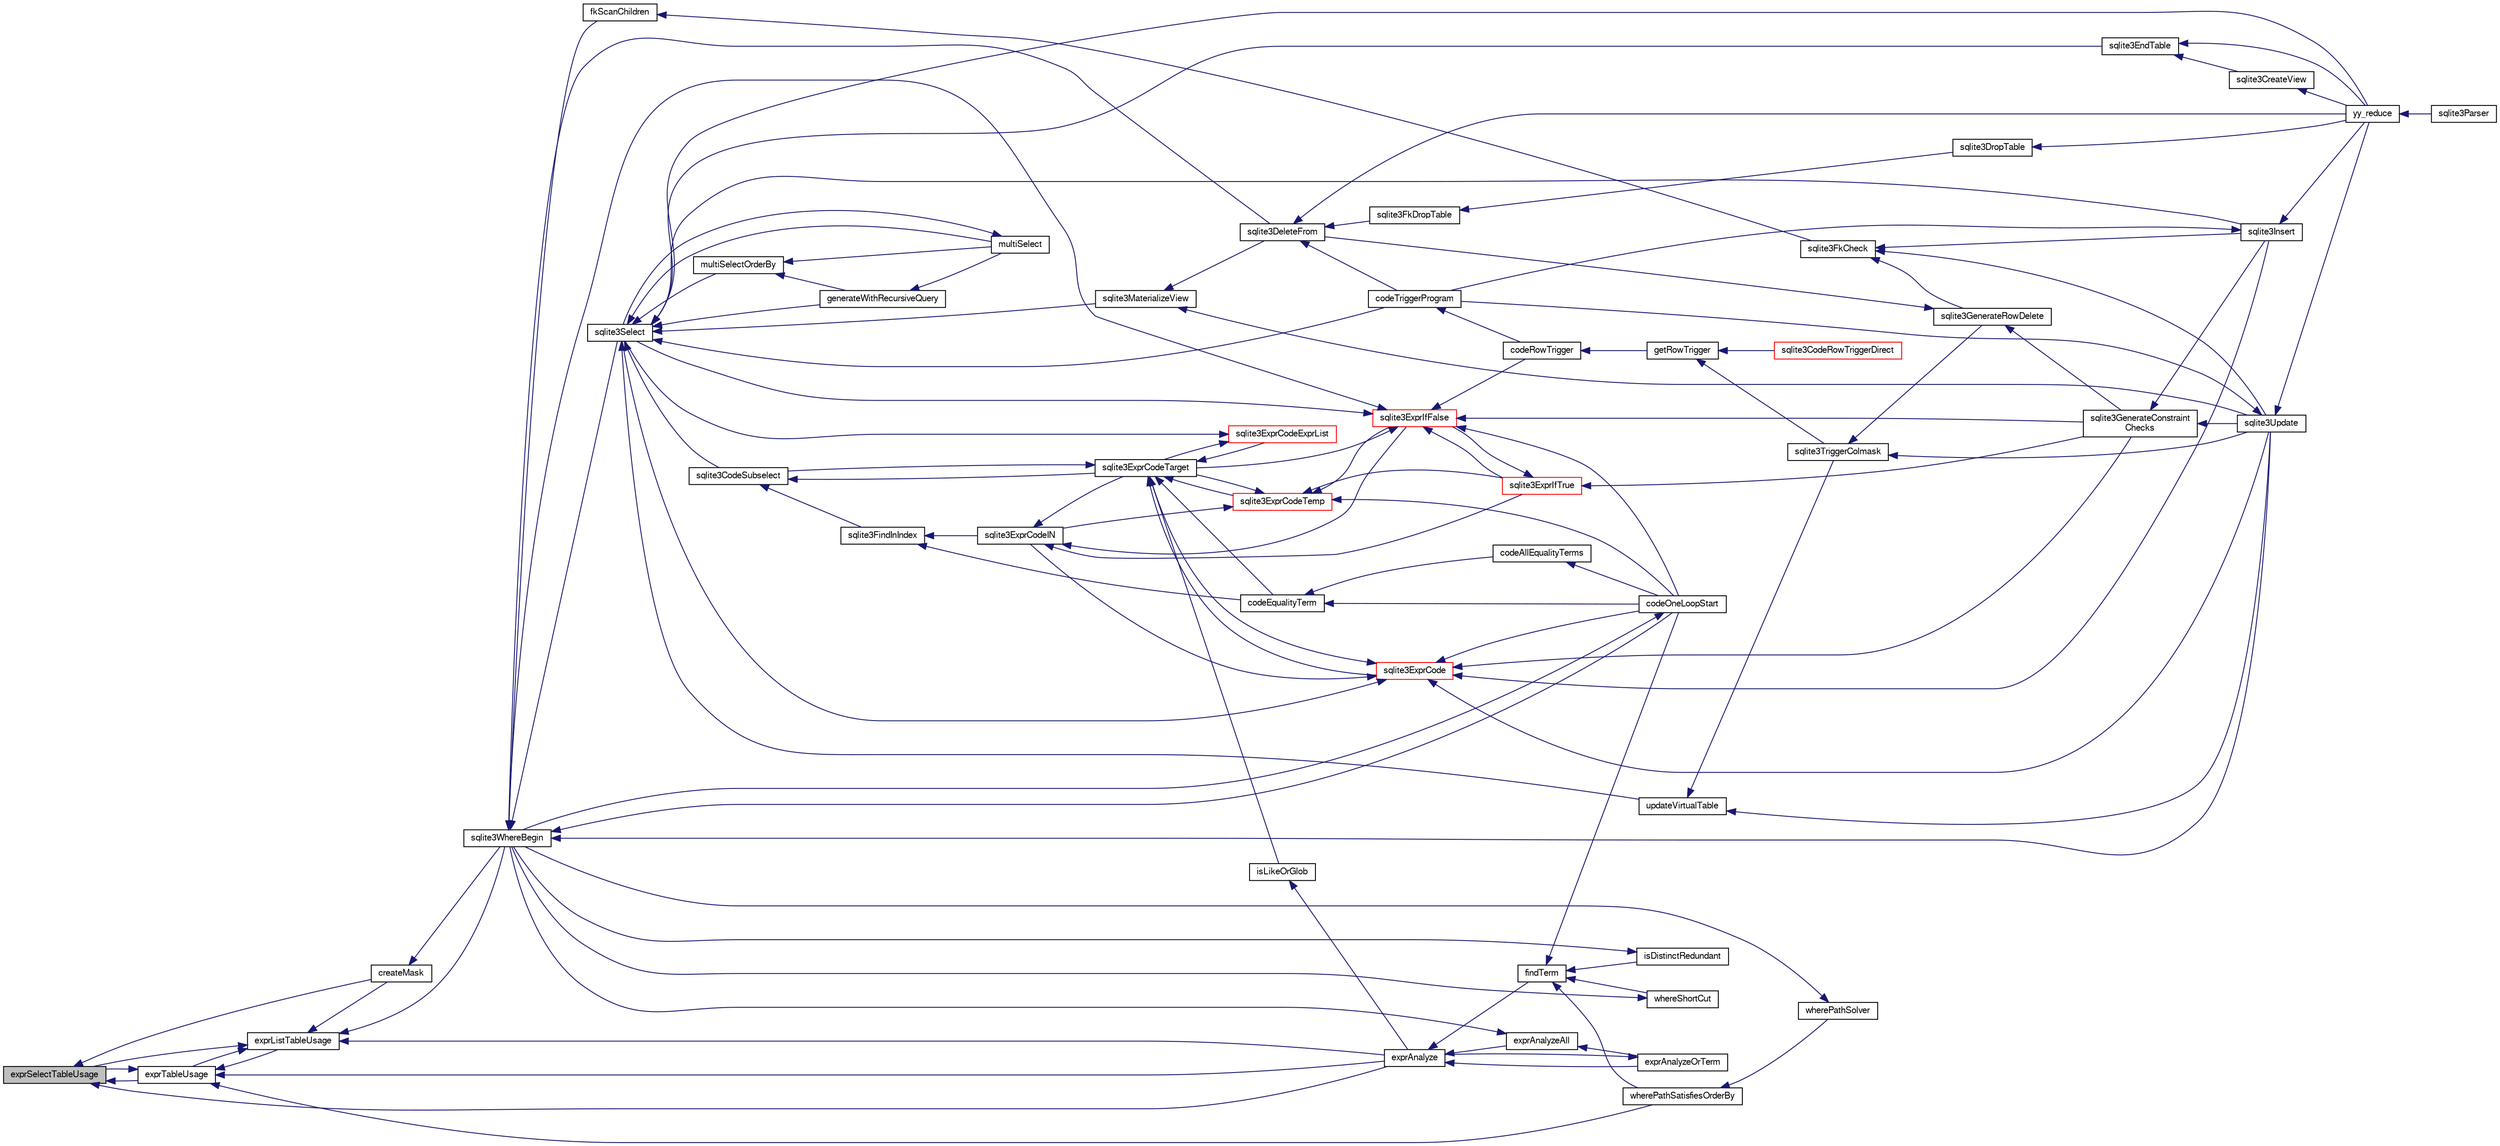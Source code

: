 digraph "exprSelectTableUsage"
{
  edge [fontname="FreeSans",fontsize="10",labelfontname="FreeSans",labelfontsize="10"];
  node [fontname="FreeSans",fontsize="10",shape=record];
  rankdir="LR";
  Node106704 [label="exprSelectTableUsage",height=0.2,width=0.4,color="black", fillcolor="grey75", style="filled", fontcolor="black"];
  Node106704 -> Node106705 [dir="back",color="midnightblue",fontsize="10",style="solid",fontname="FreeSans"];
  Node106705 [label="createMask",height=0.2,width=0.4,color="black", fillcolor="white", style="filled",URL="$sqlite3_8c.html#ac2dd0fb99ca461dcb9d8a686d1f20e4a"];
  Node106705 -> Node106706 [dir="back",color="midnightblue",fontsize="10",style="solid",fontname="FreeSans"];
  Node106706 [label="sqlite3WhereBegin",height=0.2,width=0.4,color="black", fillcolor="white", style="filled",URL="$sqlite3_8c.html#acad049f5c9a96a8118cffd5e5ce89f7c"];
  Node106706 -> Node106707 [dir="back",color="midnightblue",fontsize="10",style="solid",fontname="FreeSans"];
  Node106707 [label="sqlite3DeleteFrom",height=0.2,width=0.4,color="black", fillcolor="white", style="filled",URL="$sqlite3_8c.html#ab9b4b45349188b49eabb23f94608a091"];
  Node106707 -> Node106708 [dir="back",color="midnightblue",fontsize="10",style="solid",fontname="FreeSans"];
  Node106708 [label="sqlite3FkDropTable",height=0.2,width=0.4,color="black", fillcolor="white", style="filled",URL="$sqlite3_8c.html#a1218c6fc74e89152ceaa4760e82f5ef9"];
  Node106708 -> Node106709 [dir="back",color="midnightblue",fontsize="10",style="solid",fontname="FreeSans"];
  Node106709 [label="sqlite3DropTable",height=0.2,width=0.4,color="black", fillcolor="white", style="filled",URL="$sqlite3_8c.html#a5534f77364b5568783c0e50db3c9defb"];
  Node106709 -> Node106710 [dir="back",color="midnightblue",fontsize="10",style="solid",fontname="FreeSans"];
  Node106710 [label="yy_reduce",height=0.2,width=0.4,color="black", fillcolor="white", style="filled",URL="$sqlite3_8c.html#a7c419a9b25711c666a9a2449ef377f14"];
  Node106710 -> Node106711 [dir="back",color="midnightblue",fontsize="10",style="solid",fontname="FreeSans"];
  Node106711 [label="sqlite3Parser",height=0.2,width=0.4,color="black", fillcolor="white", style="filled",URL="$sqlite3_8c.html#a0327d71a5fabe0b6a343d78a2602e72a"];
  Node106707 -> Node106712 [dir="back",color="midnightblue",fontsize="10",style="solid",fontname="FreeSans"];
  Node106712 [label="codeTriggerProgram",height=0.2,width=0.4,color="black", fillcolor="white", style="filled",URL="$sqlite3_8c.html#a120801f59d9281d201d2ff4b2606836e"];
  Node106712 -> Node106713 [dir="back",color="midnightblue",fontsize="10",style="solid",fontname="FreeSans"];
  Node106713 [label="codeRowTrigger",height=0.2,width=0.4,color="black", fillcolor="white", style="filled",URL="$sqlite3_8c.html#a463cea5aaaf388b560b206570a0022fc"];
  Node106713 -> Node106714 [dir="back",color="midnightblue",fontsize="10",style="solid",fontname="FreeSans"];
  Node106714 [label="getRowTrigger",height=0.2,width=0.4,color="black", fillcolor="white", style="filled",URL="$sqlite3_8c.html#a69626ef20b540d1a2b19cf56f3f45689"];
  Node106714 -> Node106715 [dir="back",color="midnightblue",fontsize="10",style="solid",fontname="FreeSans"];
  Node106715 [label="sqlite3CodeRowTriggerDirect",height=0.2,width=0.4,color="red", fillcolor="white", style="filled",URL="$sqlite3_8c.html#ad92829f9001bcf89a0299dad5a48acd4"];
  Node106714 -> Node106722 [dir="back",color="midnightblue",fontsize="10",style="solid",fontname="FreeSans"];
  Node106722 [label="sqlite3TriggerColmask",height=0.2,width=0.4,color="black", fillcolor="white", style="filled",URL="$sqlite3_8c.html#acace8e99e37ae5e84ea03c65e820c540"];
  Node106722 -> Node106717 [dir="back",color="midnightblue",fontsize="10",style="solid",fontname="FreeSans"];
  Node106717 [label="sqlite3GenerateRowDelete",height=0.2,width=0.4,color="black", fillcolor="white", style="filled",URL="$sqlite3_8c.html#a2c76cbf3027fc18fdbb8cb4cd96b77d9"];
  Node106717 -> Node106707 [dir="back",color="midnightblue",fontsize="10",style="solid",fontname="FreeSans"];
  Node106717 -> Node106718 [dir="back",color="midnightblue",fontsize="10",style="solid",fontname="FreeSans"];
  Node106718 [label="sqlite3GenerateConstraint\lChecks",height=0.2,width=0.4,color="black", fillcolor="white", style="filled",URL="$sqlite3_8c.html#aef639c1e6a0c0a67ca6e7690ad931bd2"];
  Node106718 -> Node106719 [dir="back",color="midnightblue",fontsize="10",style="solid",fontname="FreeSans"];
  Node106719 [label="sqlite3Insert",height=0.2,width=0.4,color="black", fillcolor="white", style="filled",URL="$sqlite3_8c.html#a5b17c9c2000bae6bdff8e6be48d7dc2b"];
  Node106719 -> Node106712 [dir="back",color="midnightblue",fontsize="10",style="solid",fontname="FreeSans"];
  Node106719 -> Node106710 [dir="back",color="midnightblue",fontsize="10",style="solid",fontname="FreeSans"];
  Node106718 -> Node106720 [dir="back",color="midnightblue",fontsize="10",style="solid",fontname="FreeSans"];
  Node106720 [label="sqlite3Update",height=0.2,width=0.4,color="black", fillcolor="white", style="filled",URL="$sqlite3_8c.html#ac5aa67c46e8cc8174566fabe6809fafa"];
  Node106720 -> Node106712 [dir="back",color="midnightblue",fontsize="10",style="solid",fontname="FreeSans"];
  Node106720 -> Node106710 [dir="back",color="midnightblue",fontsize="10",style="solid",fontname="FreeSans"];
  Node106722 -> Node106720 [dir="back",color="midnightblue",fontsize="10",style="solid",fontname="FreeSans"];
  Node106707 -> Node106710 [dir="back",color="midnightblue",fontsize="10",style="solid",fontname="FreeSans"];
  Node106706 -> Node106723 [dir="back",color="midnightblue",fontsize="10",style="solid",fontname="FreeSans"];
  Node106723 [label="fkScanChildren",height=0.2,width=0.4,color="black", fillcolor="white", style="filled",URL="$sqlite3_8c.html#a67c9dcb484336b3155e7a82a037d4691"];
  Node106723 -> Node106724 [dir="back",color="midnightblue",fontsize="10",style="solid",fontname="FreeSans"];
  Node106724 [label="sqlite3FkCheck",height=0.2,width=0.4,color="black", fillcolor="white", style="filled",URL="$sqlite3_8c.html#aa38fb76c7d6f48f19772877a41703b92"];
  Node106724 -> Node106717 [dir="back",color="midnightblue",fontsize="10",style="solid",fontname="FreeSans"];
  Node106724 -> Node106719 [dir="back",color="midnightblue",fontsize="10",style="solid",fontname="FreeSans"];
  Node106724 -> Node106720 [dir="back",color="midnightblue",fontsize="10",style="solid",fontname="FreeSans"];
  Node106706 -> Node106725 [dir="back",color="midnightblue",fontsize="10",style="solid",fontname="FreeSans"];
  Node106725 [label="sqlite3Select",height=0.2,width=0.4,color="black", fillcolor="white", style="filled",URL="$sqlite3_8c.html#a2465ee8c956209ba4b272477b7c21a45"];
  Node106725 -> Node106726 [dir="back",color="midnightblue",fontsize="10",style="solid",fontname="FreeSans"];
  Node106726 [label="sqlite3CodeSubselect",height=0.2,width=0.4,color="black", fillcolor="white", style="filled",URL="$sqlite3_8c.html#aa69b46d2204a1d1b110107a1be12ee0c"];
  Node106726 -> Node106727 [dir="back",color="midnightblue",fontsize="10",style="solid",fontname="FreeSans"];
  Node106727 [label="sqlite3FindInIndex",height=0.2,width=0.4,color="black", fillcolor="white", style="filled",URL="$sqlite3_8c.html#af7d8c56ab0231f44bb5f87b3fafeffb2"];
  Node106727 -> Node106728 [dir="back",color="midnightblue",fontsize="10",style="solid",fontname="FreeSans"];
  Node106728 [label="sqlite3ExprCodeIN",height=0.2,width=0.4,color="black", fillcolor="white", style="filled",URL="$sqlite3_8c.html#ad9cf4f5b5ffb90c24a4a0900c8626193"];
  Node106728 -> Node106729 [dir="back",color="midnightblue",fontsize="10",style="solid",fontname="FreeSans"];
  Node106729 [label="sqlite3ExprCodeTarget",height=0.2,width=0.4,color="black", fillcolor="white", style="filled",URL="$sqlite3_8c.html#a4f308397a0a3ed299ed31aaa1ae2a293"];
  Node106729 -> Node106726 [dir="back",color="midnightblue",fontsize="10",style="solid",fontname="FreeSans"];
  Node106729 -> Node106730 [dir="back",color="midnightblue",fontsize="10",style="solid",fontname="FreeSans"];
  Node106730 [label="sqlite3ExprCodeTemp",height=0.2,width=0.4,color="red", fillcolor="white", style="filled",URL="$sqlite3_8c.html#a3bc5c1ccb3c5851847e2aeb4a84ae1fc"];
  Node106730 -> Node106728 [dir="back",color="midnightblue",fontsize="10",style="solid",fontname="FreeSans"];
  Node106730 -> Node106729 [dir="back",color="midnightblue",fontsize="10",style="solid",fontname="FreeSans"];
  Node106730 -> Node106732 [dir="back",color="midnightblue",fontsize="10",style="solid",fontname="FreeSans"];
  Node106732 [label="sqlite3ExprIfTrue",height=0.2,width=0.4,color="red", fillcolor="white", style="filled",URL="$sqlite3_8c.html#ad93a55237c23e1b743ab1f59df1a1444"];
  Node106732 -> Node106733 [dir="back",color="midnightblue",fontsize="10",style="solid",fontname="FreeSans"];
  Node106733 [label="sqlite3ExprIfFalse",height=0.2,width=0.4,color="red", fillcolor="white", style="filled",URL="$sqlite3_8c.html#af97ecccb5d56e321e118414b08f65b71"];
  Node106733 -> Node106729 [dir="back",color="midnightblue",fontsize="10",style="solid",fontname="FreeSans"];
  Node106733 -> Node106732 [dir="back",color="midnightblue",fontsize="10",style="solid",fontname="FreeSans"];
  Node106733 -> Node106718 [dir="back",color="midnightblue",fontsize="10",style="solid",fontname="FreeSans"];
  Node106733 -> Node106725 [dir="back",color="midnightblue",fontsize="10",style="solid",fontname="FreeSans"];
  Node106733 -> Node106713 [dir="back",color="midnightblue",fontsize="10",style="solid",fontname="FreeSans"];
  Node106733 -> Node106747 [dir="back",color="midnightblue",fontsize="10",style="solid",fontname="FreeSans"];
  Node106747 [label="codeOneLoopStart",height=0.2,width=0.4,color="black", fillcolor="white", style="filled",URL="$sqlite3_8c.html#aa868875120b151c169cc79139ed6e008"];
  Node106747 -> Node106706 [dir="back",color="midnightblue",fontsize="10",style="solid",fontname="FreeSans"];
  Node106733 -> Node106706 [dir="back",color="midnightblue",fontsize="10",style="solid",fontname="FreeSans"];
  Node106732 -> Node106718 [dir="back",color="midnightblue",fontsize="10",style="solid",fontname="FreeSans"];
  Node106730 -> Node106733 [dir="back",color="midnightblue",fontsize="10",style="solid",fontname="FreeSans"];
  Node106730 -> Node106747 [dir="back",color="midnightblue",fontsize="10",style="solid",fontname="FreeSans"];
  Node106729 -> Node106748 [dir="back",color="midnightblue",fontsize="10",style="solid",fontname="FreeSans"];
  Node106748 [label="sqlite3ExprCode",height=0.2,width=0.4,color="red", fillcolor="white", style="filled",URL="$sqlite3_8c.html#a75f270fb0b111b86924cca4ea507b417"];
  Node106748 -> Node106728 [dir="back",color="midnightblue",fontsize="10",style="solid",fontname="FreeSans"];
  Node106748 -> Node106729 [dir="back",color="midnightblue",fontsize="10",style="solid",fontname="FreeSans"];
  Node106748 -> Node106719 [dir="back",color="midnightblue",fontsize="10",style="solid",fontname="FreeSans"];
  Node106748 -> Node106718 [dir="back",color="midnightblue",fontsize="10",style="solid",fontname="FreeSans"];
  Node106748 -> Node106725 [dir="back",color="midnightblue",fontsize="10",style="solid",fontname="FreeSans"];
  Node106748 -> Node106720 [dir="back",color="midnightblue",fontsize="10",style="solid",fontname="FreeSans"];
  Node106748 -> Node106747 [dir="back",color="midnightblue",fontsize="10",style="solid",fontname="FreeSans"];
  Node106729 -> Node106760 [dir="back",color="midnightblue",fontsize="10",style="solid",fontname="FreeSans"];
  Node106760 [label="sqlite3ExprCodeExprList",height=0.2,width=0.4,color="red", fillcolor="white", style="filled",URL="$sqlite3_8c.html#a05b2b3dc3de7565de24eb3a2ff4e9566"];
  Node106760 -> Node106729 [dir="back",color="midnightblue",fontsize="10",style="solid",fontname="FreeSans"];
  Node106760 -> Node106725 [dir="back",color="midnightblue",fontsize="10",style="solid",fontname="FreeSans"];
  Node106729 -> Node106763 [dir="back",color="midnightblue",fontsize="10",style="solid",fontname="FreeSans"];
  Node106763 [label="isLikeOrGlob",height=0.2,width=0.4,color="black", fillcolor="white", style="filled",URL="$sqlite3_8c.html#a6c38e495198bf8976f68d1a6ebd74a50"];
  Node106763 -> Node106764 [dir="back",color="midnightblue",fontsize="10",style="solid",fontname="FreeSans"];
  Node106764 [label="exprAnalyze",height=0.2,width=0.4,color="black", fillcolor="white", style="filled",URL="$sqlite3_8c.html#acb10e48c9a4184a4edd9bfd5b14ad0b7"];
  Node106764 -> Node106765 [dir="back",color="midnightblue",fontsize="10",style="solid",fontname="FreeSans"];
  Node106765 [label="findTerm",height=0.2,width=0.4,color="black", fillcolor="white", style="filled",URL="$sqlite3_8c.html#af26eb1eed85001fcf29fa189b631ac4b"];
  Node106765 -> Node106766 [dir="back",color="midnightblue",fontsize="10",style="solid",fontname="FreeSans"];
  Node106766 [label="isDistinctRedundant",height=0.2,width=0.4,color="black", fillcolor="white", style="filled",URL="$sqlite3_8c.html#acfc2ade61d376596f173a8f70fea379b"];
  Node106766 -> Node106706 [dir="back",color="midnightblue",fontsize="10",style="solid",fontname="FreeSans"];
  Node106765 -> Node106747 [dir="back",color="midnightblue",fontsize="10",style="solid",fontname="FreeSans"];
  Node106765 -> Node106767 [dir="back",color="midnightblue",fontsize="10",style="solid",fontname="FreeSans"];
  Node106767 [label="wherePathSatisfiesOrderBy",height=0.2,width=0.4,color="black", fillcolor="white", style="filled",URL="$sqlite3_8c.html#a0d0fdea0c17942906bcb742c15cf8861"];
  Node106767 -> Node106768 [dir="back",color="midnightblue",fontsize="10",style="solid",fontname="FreeSans"];
  Node106768 [label="wherePathSolver",height=0.2,width=0.4,color="black", fillcolor="white", style="filled",URL="$sqlite3_8c.html#aebc15a04540468c220b31d00e9b29fe6"];
  Node106768 -> Node106706 [dir="back",color="midnightblue",fontsize="10",style="solid",fontname="FreeSans"];
  Node106765 -> Node106769 [dir="back",color="midnightblue",fontsize="10",style="solid",fontname="FreeSans"];
  Node106769 [label="whereShortCut",height=0.2,width=0.4,color="black", fillcolor="white", style="filled",URL="$sqlite3_8c.html#ae1e6727024b08b6596d4d28882587b86"];
  Node106769 -> Node106706 [dir="back",color="midnightblue",fontsize="10",style="solid",fontname="FreeSans"];
  Node106764 -> Node106770 [dir="back",color="midnightblue",fontsize="10",style="solid",fontname="FreeSans"];
  Node106770 [label="exprAnalyzeAll",height=0.2,width=0.4,color="black", fillcolor="white", style="filled",URL="$sqlite3_8c.html#a2e7a957af98e240fa68e34d6ff639437"];
  Node106770 -> Node106771 [dir="back",color="midnightblue",fontsize="10",style="solid",fontname="FreeSans"];
  Node106771 [label="exprAnalyzeOrTerm",height=0.2,width=0.4,color="black", fillcolor="white", style="filled",URL="$sqlite3_8c.html#ab95cabd8b51cb2291b5bef0c4a3776d2"];
  Node106771 -> Node106764 [dir="back",color="midnightblue",fontsize="10",style="solid",fontname="FreeSans"];
  Node106770 -> Node106706 [dir="back",color="midnightblue",fontsize="10",style="solid",fontname="FreeSans"];
  Node106764 -> Node106771 [dir="back",color="midnightblue",fontsize="10",style="solid",fontname="FreeSans"];
  Node106729 -> Node106772 [dir="back",color="midnightblue",fontsize="10",style="solid",fontname="FreeSans"];
  Node106772 [label="codeEqualityTerm",height=0.2,width=0.4,color="black", fillcolor="white", style="filled",URL="$sqlite3_8c.html#ad88a57073f031452c9843e97f15acc47"];
  Node106772 -> Node106773 [dir="back",color="midnightblue",fontsize="10",style="solid",fontname="FreeSans"];
  Node106773 [label="codeAllEqualityTerms",height=0.2,width=0.4,color="black", fillcolor="white", style="filled",URL="$sqlite3_8c.html#a3095598b812500a4efe41bf17cd49381"];
  Node106773 -> Node106747 [dir="back",color="midnightblue",fontsize="10",style="solid",fontname="FreeSans"];
  Node106772 -> Node106747 [dir="back",color="midnightblue",fontsize="10",style="solid",fontname="FreeSans"];
  Node106728 -> Node106732 [dir="back",color="midnightblue",fontsize="10",style="solid",fontname="FreeSans"];
  Node106728 -> Node106733 [dir="back",color="midnightblue",fontsize="10",style="solid",fontname="FreeSans"];
  Node106727 -> Node106772 [dir="back",color="midnightblue",fontsize="10",style="solid",fontname="FreeSans"];
  Node106726 -> Node106729 [dir="back",color="midnightblue",fontsize="10",style="solid",fontname="FreeSans"];
  Node106725 -> Node106739 [dir="back",color="midnightblue",fontsize="10",style="solid",fontname="FreeSans"];
  Node106739 [label="sqlite3EndTable",height=0.2,width=0.4,color="black", fillcolor="white", style="filled",URL="$sqlite3_8c.html#a7b5f2c66c0f0b6f819d970ca389768b0"];
  Node106739 -> Node106740 [dir="back",color="midnightblue",fontsize="10",style="solid",fontname="FreeSans"];
  Node106740 [label="sqlite3CreateView",height=0.2,width=0.4,color="black", fillcolor="white", style="filled",URL="$sqlite3_8c.html#a9d85cb00ff71dee5cd9a019503a6982e"];
  Node106740 -> Node106710 [dir="back",color="midnightblue",fontsize="10",style="solid",fontname="FreeSans"];
  Node106739 -> Node106710 [dir="back",color="midnightblue",fontsize="10",style="solid",fontname="FreeSans"];
  Node106725 -> Node106774 [dir="back",color="midnightblue",fontsize="10",style="solid",fontname="FreeSans"];
  Node106774 [label="sqlite3MaterializeView",height=0.2,width=0.4,color="black", fillcolor="white", style="filled",URL="$sqlite3_8c.html#a4557984b0b75f998fb0c3f231c9b1def"];
  Node106774 -> Node106707 [dir="back",color="midnightblue",fontsize="10",style="solid",fontname="FreeSans"];
  Node106774 -> Node106720 [dir="back",color="midnightblue",fontsize="10",style="solid",fontname="FreeSans"];
  Node106725 -> Node106719 [dir="back",color="midnightblue",fontsize="10",style="solid",fontname="FreeSans"];
  Node106725 -> Node106756 [dir="back",color="midnightblue",fontsize="10",style="solid",fontname="FreeSans"];
  Node106756 [label="generateWithRecursiveQuery",height=0.2,width=0.4,color="black", fillcolor="white", style="filled",URL="$sqlite3_8c.html#ade2c3663fa9c3b9676507984b9483942"];
  Node106756 -> Node106757 [dir="back",color="midnightblue",fontsize="10",style="solid",fontname="FreeSans"];
  Node106757 [label="multiSelect",height=0.2,width=0.4,color="black", fillcolor="white", style="filled",URL="$sqlite3_8c.html#a6456c61f3d9b2389738753cedfa24fa7"];
  Node106757 -> Node106725 [dir="back",color="midnightblue",fontsize="10",style="solid",fontname="FreeSans"];
  Node106725 -> Node106757 [dir="back",color="midnightblue",fontsize="10",style="solid",fontname="FreeSans"];
  Node106725 -> Node106758 [dir="back",color="midnightblue",fontsize="10",style="solid",fontname="FreeSans"];
  Node106758 [label="multiSelectOrderBy",height=0.2,width=0.4,color="black", fillcolor="white", style="filled",URL="$sqlite3_8c.html#afcdb8488c6f4dfdadaf9f04bca35b808"];
  Node106758 -> Node106756 [dir="back",color="midnightblue",fontsize="10",style="solid",fontname="FreeSans"];
  Node106758 -> Node106757 [dir="back",color="midnightblue",fontsize="10",style="solid",fontname="FreeSans"];
  Node106725 -> Node106712 [dir="back",color="midnightblue",fontsize="10",style="solid",fontname="FreeSans"];
  Node106725 -> Node106775 [dir="back",color="midnightblue",fontsize="10",style="solid",fontname="FreeSans"];
  Node106775 [label="updateVirtualTable",height=0.2,width=0.4,color="black", fillcolor="white", style="filled",URL="$sqlite3_8c.html#a740220531db9293c39a2cdd7da3f74e1"];
  Node106775 -> Node106722 [dir="back",color="midnightblue",fontsize="10",style="solid",fontname="FreeSans"];
  Node106775 -> Node106720 [dir="back",color="midnightblue",fontsize="10",style="solid",fontname="FreeSans"];
  Node106725 -> Node106710 [dir="back",color="midnightblue",fontsize="10",style="solid",fontname="FreeSans"];
  Node106706 -> Node106720 [dir="back",color="midnightblue",fontsize="10",style="solid",fontname="FreeSans"];
  Node106706 -> Node106747 [dir="back",color="midnightblue",fontsize="10",style="solid",fontname="FreeSans"];
  Node106704 -> Node106776 [dir="back",color="midnightblue",fontsize="10",style="solid",fontname="FreeSans"];
  Node106776 [label="exprTableUsage",height=0.2,width=0.4,color="black", fillcolor="white", style="filled",URL="$sqlite3_8c.html#adc74a03d7e143fc3158a9f530fa35919"];
  Node106776 -> Node106777 [dir="back",color="midnightblue",fontsize="10",style="solid",fontname="FreeSans"];
  Node106777 [label="exprListTableUsage",height=0.2,width=0.4,color="black", fillcolor="white", style="filled",URL="$sqlite3_8c.html#a99dd0f7db0b58d62b2983f95a0dee071"];
  Node106777 -> Node106705 [dir="back",color="midnightblue",fontsize="10",style="solid",fontname="FreeSans"];
  Node106777 -> Node106776 [dir="back",color="midnightblue",fontsize="10",style="solid",fontname="FreeSans"];
  Node106777 -> Node106704 [dir="back",color="midnightblue",fontsize="10",style="solid",fontname="FreeSans"];
  Node106777 -> Node106764 [dir="back",color="midnightblue",fontsize="10",style="solid",fontname="FreeSans"];
  Node106777 -> Node106706 [dir="back",color="midnightblue",fontsize="10",style="solid",fontname="FreeSans"];
  Node106776 -> Node106704 [dir="back",color="midnightblue",fontsize="10",style="solid",fontname="FreeSans"];
  Node106776 -> Node106764 [dir="back",color="midnightblue",fontsize="10",style="solid",fontname="FreeSans"];
  Node106776 -> Node106767 [dir="back",color="midnightblue",fontsize="10",style="solid",fontname="FreeSans"];
  Node106704 -> Node106764 [dir="back",color="midnightblue",fontsize="10",style="solid",fontname="FreeSans"];
}
